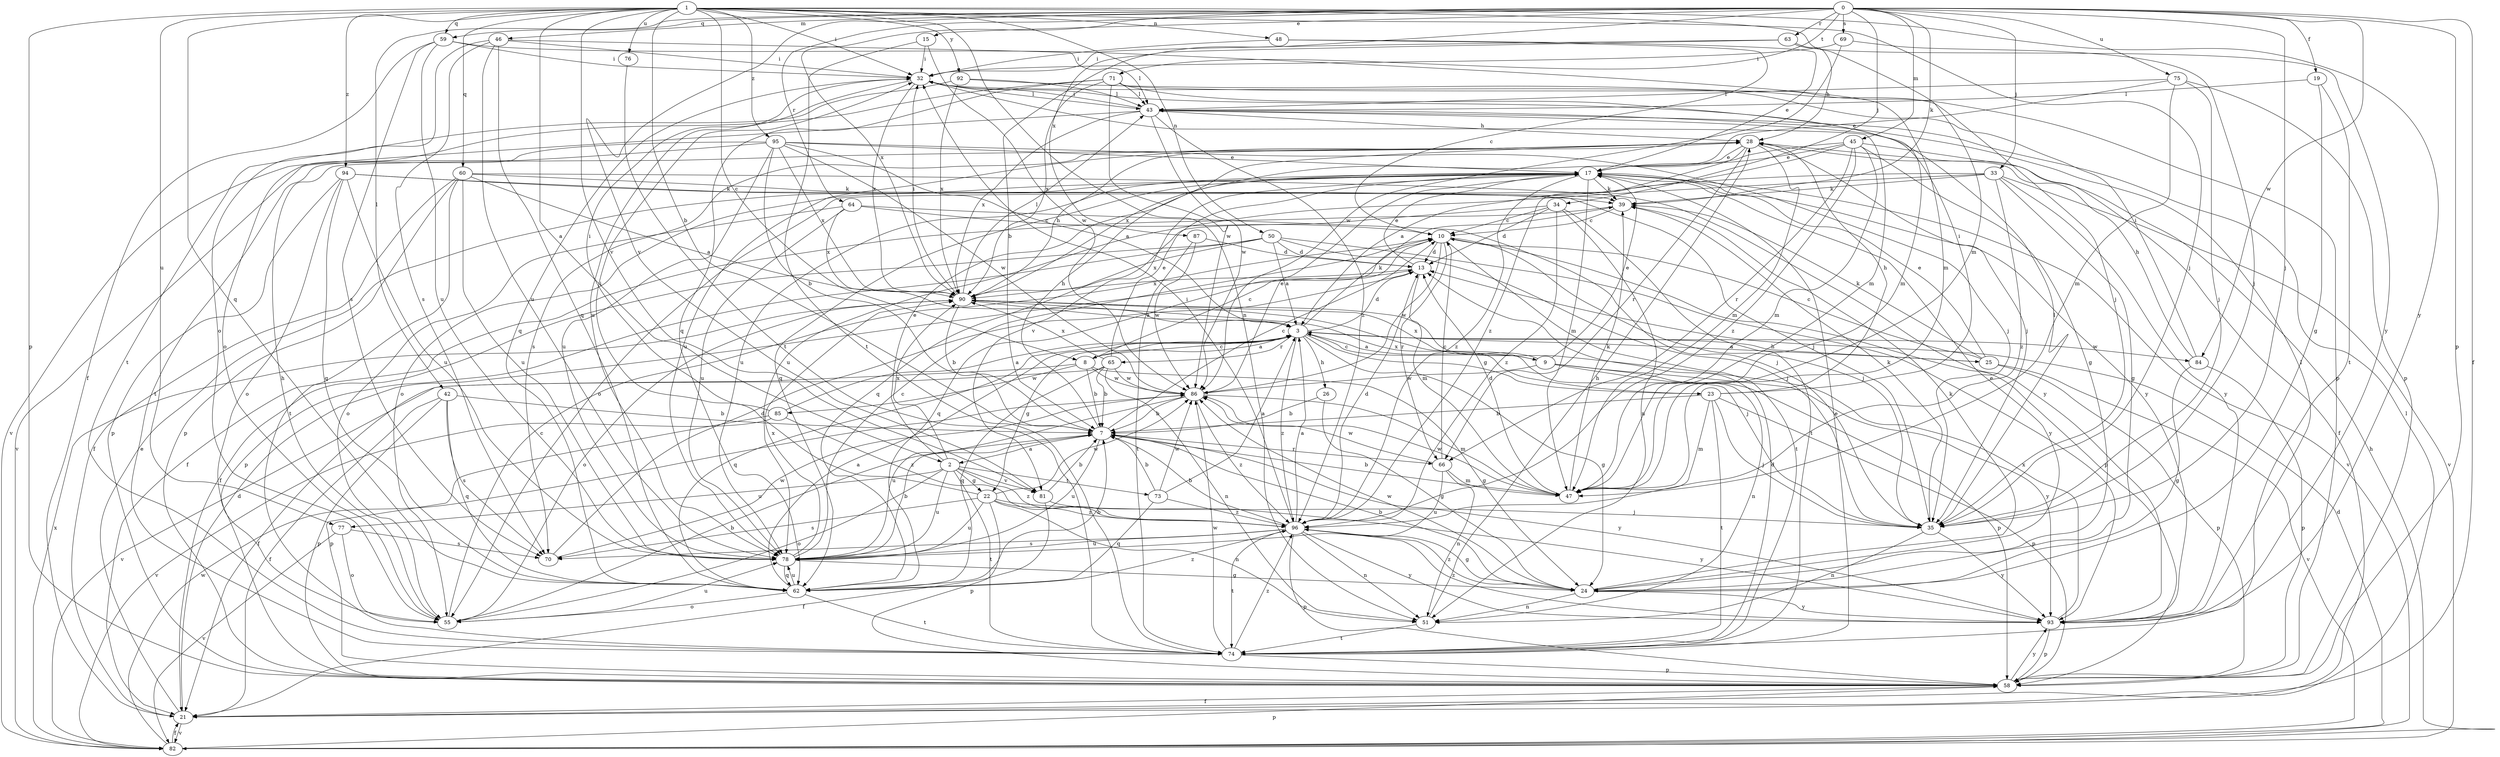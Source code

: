 strict digraph  {
0;
1;
2;
3;
7;
8;
9;
10;
13;
15;
17;
19;
21;
22;
23;
24;
25;
26;
28;
32;
33;
34;
35;
39;
42;
43;
45;
46;
47;
48;
50;
51;
55;
58;
59;
60;
62;
63;
64;
65;
66;
69;
70;
71;
73;
74;
75;
76;
77;
78;
81;
82;
84;
85;
86;
87;
90;
92;
93;
94;
95;
96;
0 -> 15  [label=e];
0 -> 19  [label=f];
0 -> 21  [label=f];
0 -> 33  [label=j];
0 -> 34  [label=j];
0 -> 35  [label=j];
0 -> 39  [label=k];
0 -> 42  [label=l];
0 -> 45  [label=m];
0 -> 46  [label=m];
0 -> 58  [label=p];
0 -> 59  [label=q];
0 -> 63  [label=r];
0 -> 64  [label=r];
0 -> 69  [label=s];
0 -> 71  [label=t];
0 -> 75  [label=u];
0 -> 81  [label=v];
0 -> 84  [label=w];
0 -> 87  [label=x];
0 -> 90  [label=x];
1 -> 2  [label=a];
1 -> 7  [label=b];
1 -> 8  [label=c];
1 -> 32  [label=i];
1 -> 35  [label=j];
1 -> 47  [label=m];
1 -> 48  [label=n];
1 -> 50  [label=n];
1 -> 51  [label=n];
1 -> 58  [label=p];
1 -> 59  [label=q];
1 -> 60  [label=q];
1 -> 62  [label=q];
1 -> 76  [label=u];
1 -> 77  [label=u];
1 -> 81  [label=v];
1 -> 92  [label=y];
1 -> 93  [label=y];
1 -> 94  [label=z];
1 -> 95  [label=z];
2 -> 17  [label=e];
2 -> 22  [label=g];
2 -> 55  [label=o];
2 -> 73  [label=t];
2 -> 74  [label=t];
2 -> 77  [label=u];
2 -> 78  [label=u];
2 -> 81  [label=v];
2 -> 90  [label=x];
2 -> 96  [label=z];
3 -> 8  [label=c];
3 -> 9  [label=c];
3 -> 13  [label=d];
3 -> 22  [label=g];
3 -> 23  [label=g];
3 -> 24  [label=g];
3 -> 25  [label=h];
3 -> 26  [label=h];
3 -> 39  [label=k];
3 -> 62  [label=q];
3 -> 65  [label=r];
3 -> 84  [label=w];
3 -> 96  [label=z];
7 -> 2  [label=a];
7 -> 10  [label=c];
7 -> 28  [label=h];
7 -> 66  [label=r];
7 -> 78  [label=u];
7 -> 93  [label=y];
8 -> 3  [label=a];
8 -> 7  [label=b];
8 -> 10  [label=c];
8 -> 21  [label=f];
8 -> 24  [label=g];
8 -> 85  [label=w];
8 -> 86  [label=w];
9 -> 3  [label=a];
9 -> 17  [label=e];
9 -> 51  [label=n];
9 -> 58  [label=p];
9 -> 86  [label=w];
9 -> 90  [label=x];
9 -> 93  [label=y];
10 -> 13  [label=d];
10 -> 35  [label=j];
10 -> 58  [label=p];
10 -> 62  [label=q];
10 -> 66  [label=r];
10 -> 74  [label=t];
10 -> 86  [label=w];
13 -> 17  [label=e];
13 -> 47  [label=m];
13 -> 90  [label=x];
15 -> 32  [label=i];
15 -> 74  [label=t];
15 -> 86  [label=w];
17 -> 39  [label=k];
17 -> 47  [label=m];
17 -> 55  [label=o];
17 -> 62  [label=q];
17 -> 78  [label=u];
17 -> 81  [label=v];
17 -> 82  [label=v];
17 -> 93  [label=y];
17 -> 96  [label=z];
19 -> 24  [label=g];
19 -> 43  [label=l];
19 -> 74  [label=t];
21 -> 13  [label=d];
21 -> 17  [label=e];
21 -> 43  [label=l];
21 -> 82  [label=v];
22 -> 32  [label=i];
22 -> 35  [label=j];
22 -> 51  [label=n];
22 -> 58  [label=p];
22 -> 70  [label=s];
22 -> 78  [label=u];
22 -> 86  [label=w];
22 -> 96  [label=z];
23 -> 7  [label=b];
23 -> 28  [label=h];
23 -> 32  [label=i];
23 -> 35  [label=j];
23 -> 47  [label=m];
23 -> 58  [label=p];
23 -> 74  [label=t];
23 -> 90  [label=x];
24 -> 7  [label=b];
24 -> 17  [label=e];
24 -> 39  [label=k];
24 -> 51  [label=n];
24 -> 86  [label=w];
24 -> 93  [label=y];
24 -> 96  [label=z];
25 -> 3  [label=a];
25 -> 10  [label=c];
25 -> 17  [label=e];
25 -> 39  [label=k];
25 -> 58  [label=p];
25 -> 82  [label=v];
26 -> 7  [label=b];
26 -> 24  [label=g];
28 -> 17  [label=e];
28 -> 35  [label=j];
28 -> 47  [label=m];
28 -> 66  [label=r];
28 -> 70  [label=s];
28 -> 78  [label=u];
28 -> 96  [label=z];
32 -> 43  [label=l];
32 -> 47  [label=m];
32 -> 62  [label=q];
32 -> 78  [label=u];
32 -> 90  [label=x];
33 -> 24  [label=g];
33 -> 39  [label=k];
33 -> 55  [label=o];
33 -> 78  [label=u];
33 -> 82  [label=v];
33 -> 93  [label=y];
33 -> 96  [label=z];
34 -> 10  [label=c];
34 -> 13  [label=d];
34 -> 51  [label=n];
34 -> 62  [label=q];
34 -> 74  [label=t];
34 -> 96  [label=z];
35 -> 39  [label=k];
35 -> 43  [label=l];
35 -> 51  [label=n];
35 -> 93  [label=y];
39 -> 10  [label=c];
39 -> 21  [label=f];
42 -> 7  [label=b];
42 -> 21  [label=f];
42 -> 58  [label=p];
42 -> 62  [label=q];
42 -> 70  [label=s];
43 -> 28  [label=h];
43 -> 32  [label=i];
43 -> 82  [label=v];
43 -> 86  [label=w];
43 -> 90  [label=x];
43 -> 96  [label=z];
45 -> 3  [label=a];
45 -> 17  [label=e];
45 -> 21  [label=f];
45 -> 24  [label=g];
45 -> 47  [label=m];
45 -> 66  [label=r];
45 -> 90  [label=x];
45 -> 96  [label=z];
46 -> 32  [label=i];
46 -> 43  [label=l];
46 -> 55  [label=o];
46 -> 62  [label=q];
46 -> 70  [label=s];
46 -> 78  [label=u];
47 -> 7  [label=b];
47 -> 13  [label=d];
47 -> 39  [label=k];
47 -> 86  [label=w];
48 -> 10  [label=c];
48 -> 17  [label=e];
48 -> 32  [label=i];
50 -> 3  [label=a];
50 -> 13  [label=d];
50 -> 21  [label=f];
50 -> 35  [label=j];
50 -> 58  [label=p];
50 -> 90  [label=x];
50 -> 93  [label=y];
51 -> 28  [label=h];
51 -> 74  [label=t];
55 -> 7  [label=b];
55 -> 10  [label=c];
55 -> 28  [label=h];
55 -> 78  [label=u];
58 -> 21  [label=f];
58 -> 93  [label=y];
59 -> 21  [label=f];
59 -> 32  [label=i];
59 -> 47  [label=m];
59 -> 70  [label=s];
59 -> 78  [label=u];
60 -> 3  [label=a];
60 -> 21  [label=f];
60 -> 39  [label=k];
60 -> 58  [label=p];
60 -> 74  [label=t];
60 -> 78  [label=u];
60 -> 93  [label=y];
62 -> 3  [label=a];
62 -> 7  [label=b];
62 -> 55  [label=o];
62 -> 74  [label=t];
62 -> 78  [label=u];
62 -> 96  [label=z];
63 -> 7  [label=b];
63 -> 28  [label=h];
63 -> 32  [label=i];
63 -> 93  [label=y];
64 -> 10  [label=c];
64 -> 35  [label=j];
64 -> 55  [label=o];
64 -> 78  [label=u];
64 -> 90  [label=x];
65 -> 7  [label=b];
65 -> 17  [label=e];
65 -> 51  [label=n];
65 -> 62  [label=q];
65 -> 82  [label=v];
65 -> 86  [label=w];
65 -> 90  [label=x];
66 -> 10  [label=c];
66 -> 47  [label=m];
66 -> 51  [label=n];
66 -> 78  [label=u];
66 -> 86  [label=w];
69 -> 32  [label=i];
69 -> 35  [label=j];
69 -> 86  [label=w];
70 -> 13  [label=d];
70 -> 86  [label=w];
71 -> 43  [label=l];
71 -> 47  [label=m];
71 -> 55  [label=o];
71 -> 58  [label=p];
71 -> 62  [label=q];
71 -> 86  [label=w];
71 -> 90  [label=x];
73 -> 3  [label=a];
73 -> 7  [label=b];
73 -> 62  [label=q];
73 -> 86  [label=w];
73 -> 96  [label=z];
74 -> 13  [label=d];
74 -> 17  [label=e];
74 -> 58  [label=p];
74 -> 86  [label=w];
74 -> 96  [label=z];
75 -> 17  [label=e];
75 -> 35  [label=j];
75 -> 43  [label=l];
75 -> 47  [label=m];
75 -> 58  [label=p];
76 -> 74  [label=t];
77 -> 55  [label=o];
77 -> 70  [label=s];
77 -> 82  [label=v];
78 -> 7  [label=b];
78 -> 10  [label=c];
78 -> 24  [label=g];
78 -> 62  [label=q];
78 -> 90  [label=x];
81 -> 7  [label=b];
81 -> 21  [label=f];
81 -> 93  [label=y];
82 -> 13  [label=d];
82 -> 21  [label=f];
82 -> 28  [label=h];
82 -> 58  [label=p];
82 -> 86  [label=w];
82 -> 90  [label=x];
84 -> 24  [label=g];
84 -> 28  [label=h];
84 -> 32  [label=i];
84 -> 58  [label=p];
85 -> 3  [label=a];
85 -> 32  [label=i];
85 -> 58  [label=p];
85 -> 82  [label=v];
85 -> 96  [label=z];
86 -> 7  [label=b];
86 -> 17  [label=e];
86 -> 47  [label=m];
86 -> 78  [label=u];
86 -> 96  [label=z];
87 -> 13  [label=d];
87 -> 74  [label=t];
87 -> 86  [label=w];
90 -> 3  [label=a];
90 -> 7  [label=b];
90 -> 28  [label=h];
90 -> 32  [label=i];
90 -> 35  [label=j];
90 -> 43  [label=l];
90 -> 55  [label=o];
92 -> 35  [label=j];
92 -> 43  [label=l];
92 -> 74  [label=t];
92 -> 90  [label=x];
93 -> 43  [label=l];
93 -> 58  [label=p];
93 -> 90  [label=x];
93 -> 96  [label=z];
94 -> 35  [label=j];
94 -> 39  [label=k];
94 -> 55  [label=o];
94 -> 58  [label=p];
94 -> 62  [label=q];
94 -> 78  [label=u];
95 -> 3  [label=a];
95 -> 7  [label=b];
95 -> 17  [label=e];
95 -> 35  [label=j];
95 -> 74  [label=t];
95 -> 78  [label=u];
95 -> 82  [label=v];
95 -> 86  [label=w];
95 -> 90  [label=x];
96 -> 3  [label=a];
96 -> 7  [label=b];
96 -> 13  [label=d];
96 -> 24  [label=g];
96 -> 32  [label=i];
96 -> 51  [label=n];
96 -> 58  [label=p];
96 -> 70  [label=s];
96 -> 74  [label=t];
96 -> 78  [label=u];
96 -> 93  [label=y];
}
